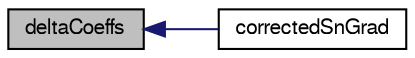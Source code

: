 digraph "deltaCoeffs"
{
  bgcolor="transparent";
  edge [fontname="FreeSans",fontsize="10",labelfontname="FreeSans",labelfontsize="10"];
  node [fontname="FreeSans",fontsize="10",shape=record];
  rankdir="LR";
  Node957 [label="deltaCoeffs",height=0.2,width=0.4,color="black", fillcolor="grey75", style="filled", fontcolor="black"];
  Node957 -> Node958 [dir="back",color="midnightblue",fontsize="10",style="solid",fontname="FreeSans"];
  Node958 [label="correctedSnGrad",height=0.2,width=0.4,color="black",URL="$a22594.html#a15b568ef9887b3cb57e888c4d6c1762b",tooltip="Construct from mesh and data stream. "];
}
